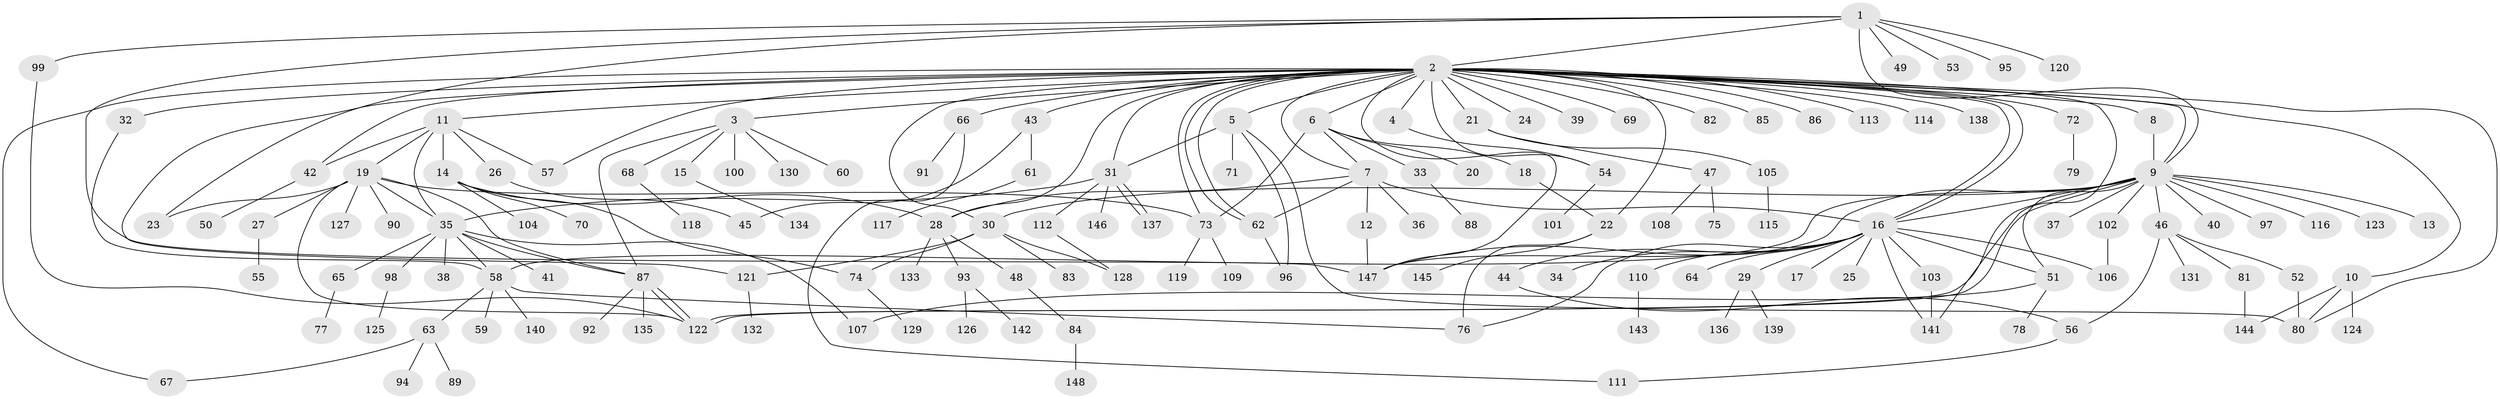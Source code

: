 // Generated by graph-tools (version 1.1) at 2025/11/02/27/25 16:11:09]
// undirected, 148 vertices, 201 edges
graph export_dot {
graph [start="1"]
  node [color=gray90,style=filled];
  1;
  2;
  3;
  4;
  5;
  6;
  7;
  8;
  9;
  10;
  11;
  12;
  13;
  14;
  15;
  16;
  17;
  18;
  19;
  20;
  21;
  22;
  23;
  24;
  25;
  26;
  27;
  28;
  29;
  30;
  31;
  32;
  33;
  34;
  35;
  36;
  37;
  38;
  39;
  40;
  41;
  42;
  43;
  44;
  45;
  46;
  47;
  48;
  49;
  50;
  51;
  52;
  53;
  54;
  55;
  56;
  57;
  58;
  59;
  60;
  61;
  62;
  63;
  64;
  65;
  66;
  67;
  68;
  69;
  70;
  71;
  72;
  73;
  74;
  75;
  76;
  77;
  78;
  79;
  80;
  81;
  82;
  83;
  84;
  85;
  86;
  87;
  88;
  89;
  90;
  91;
  92;
  93;
  94;
  95;
  96;
  97;
  98;
  99;
  100;
  101;
  102;
  103;
  104;
  105;
  106;
  107;
  108;
  109;
  110;
  111;
  112;
  113;
  114;
  115;
  116;
  117;
  118;
  119;
  120;
  121;
  122;
  123;
  124;
  125;
  126;
  127;
  128;
  129;
  130;
  131;
  132;
  133;
  134;
  135;
  136;
  137;
  138;
  139;
  140;
  141;
  142;
  143;
  144;
  145;
  146;
  147;
  148;
  1 -- 2;
  1 -- 9;
  1 -- 23;
  1 -- 49;
  1 -- 53;
  1 -- 95;
  1 -- 99;
  1 -- 120;
  1 -- 147;
  2 -- 3;
  2 -- 4;
  2 -- 5;
  2 -- 6;
  2 -- 7;
  2 -- 8;
  2 -- 9;
  2 -- 10;
  2 -- 11;
  2 -- 16;
  2 -- 16;
  2 -- 21;
  2 -- 22;
  2 -- 24;
  2 -- 28;
  2 -- 30;
  2 -- 31;
  2 -- 32;
  2 -- 39;
  2 -- 42;
  2 -- 43;
  2 -- 54;
  2 -- 57;
  2 -- 62;
  2 -- 62;
  2 -- 66;
  2 -- 67;
  2 -- 69;
  2 -- 72;
  2 -- 73;
  2 -- 80;
  2 -- 82;
  2 -- 85;
  2 -- 86;
  2 -- 113;
  2 -- 114;
  2 -- 121;
  2 -- 138;
  2 -- 141;
  2 -- 147;
  3 -- 15;
  3 -- 60;
  3 -- 68;
  3 -- 87;
  3 -- 100;
  3 -- 130;
  4 -- 54;
  5 -- 31;
  5 -- 71;
  5 -- 80;
  5 -- 96;
  6 -- 7;
  6 -- 18;
  6 -- 20;
  6 -- 33;
  6 -- 73;
  7 -- 12;
  7 -- 16;
  7 -- 28;
  7 -- 36;
  7 -- 62;
  8 -- 9;
  9 -- 13;
  9 -- 16;
  9 -- 30;
  9 -- 37;
  9 -- 40;
  9 -- 46;
  9 -- 51;
  9 -- 58;
  9 -- 97;
  9 -- 102;
  9 -- 116;
  9 -- 122;
  9 -- 122;
  9 -- 123;
  9 -- 147;
  10 -- 80;
  10 -- 124;
  10 -- 144;
  11 -- 14;
  11 -- 19;
  11 -- 26;
  11 -- 35;
  11 -- 42;
  11 -- 57;
  12 -- 147;
  14 -- 28;
  14 -- 70;
  14 -- 74;
  14 -- 104;
  15 -- 134;
  16 -- 17;
  16 -- 25;
  16 -- 29;
  16 -- 34;
  16 -- 44;
  16 -- 51;
  16 -- 64;
  16 -- 76;
  16 -- 103;
  16 -- 106;
  16 -- 110;
  16 -- 141;
  16 -- 147;
  18 -- 22;
  19 -- 23;
  19 -- 27;
  19 -- 35;
  19 -- 73;
  19 -- 87;
  19 -- 90;
  19 -- 122;
  19 -- 127;
  21 -- 47;
  21 -- 105;
  22 -- 76;
  22 -- 145;
  26 -- 45;
  27 -- 55;
  28 -- 48;
  28 -- 93;
  28 -- 133;
  29 -- 136;
  29 -- 139;
  30 -- 74;
  30 -- 83;
  30 -- 121;
  30 -- 128;
  31 -- 35;
  31 -- 112;
  31 -- 137;
  31 -- 137;
  31 -- 146;
  32 -- 58;
  33 -- 88;
  35 -- 38;
  35 -- 41;
  35 -- 58;
  35 -- 65;
  35 -- 87;
  35 -- 98;
  35 -- 107;
  42 -- 50;
  43 -- 45;
  43 -- 61;
  44 -- 56;
  46 -- 52;
  46 -- 56;
  46 -- 81;
  46 -- 131;
  47 -- 75;
  47 -- 108;
  48 -- 84;
  51 -- 78;
  51 -- 107;
  52 -- 80;
  54 -- 101;
  56 -- 111;
  58 -- 59;
  58 -- 63;
  58 -- 76;
  58 -- 140;
  61 -- 117;
  62 -- 96;
  63 -- 67;
  63 -- 89;
  63 -- 94;
  65 -- 77;
  66 -- 91;
  66 -- 111;
  68 -- 118;
  72 -- 79;
  73 -- 109;
  73 -- 119;
  74 -- 129;
  81 -- 144;
  84 -- 148;
  87 -- 92;
  87 -- 122;
  87 -- 122;
  87 -- 135;
  93 -- 126;
  93 -- 142;
  98 -- 125;
  99 -- 122;
  102 -- 106;
  103 -- 141;
  105 -- 115;
  110 -- 143;
  112 -- 128;
  121 -- 132;
}
